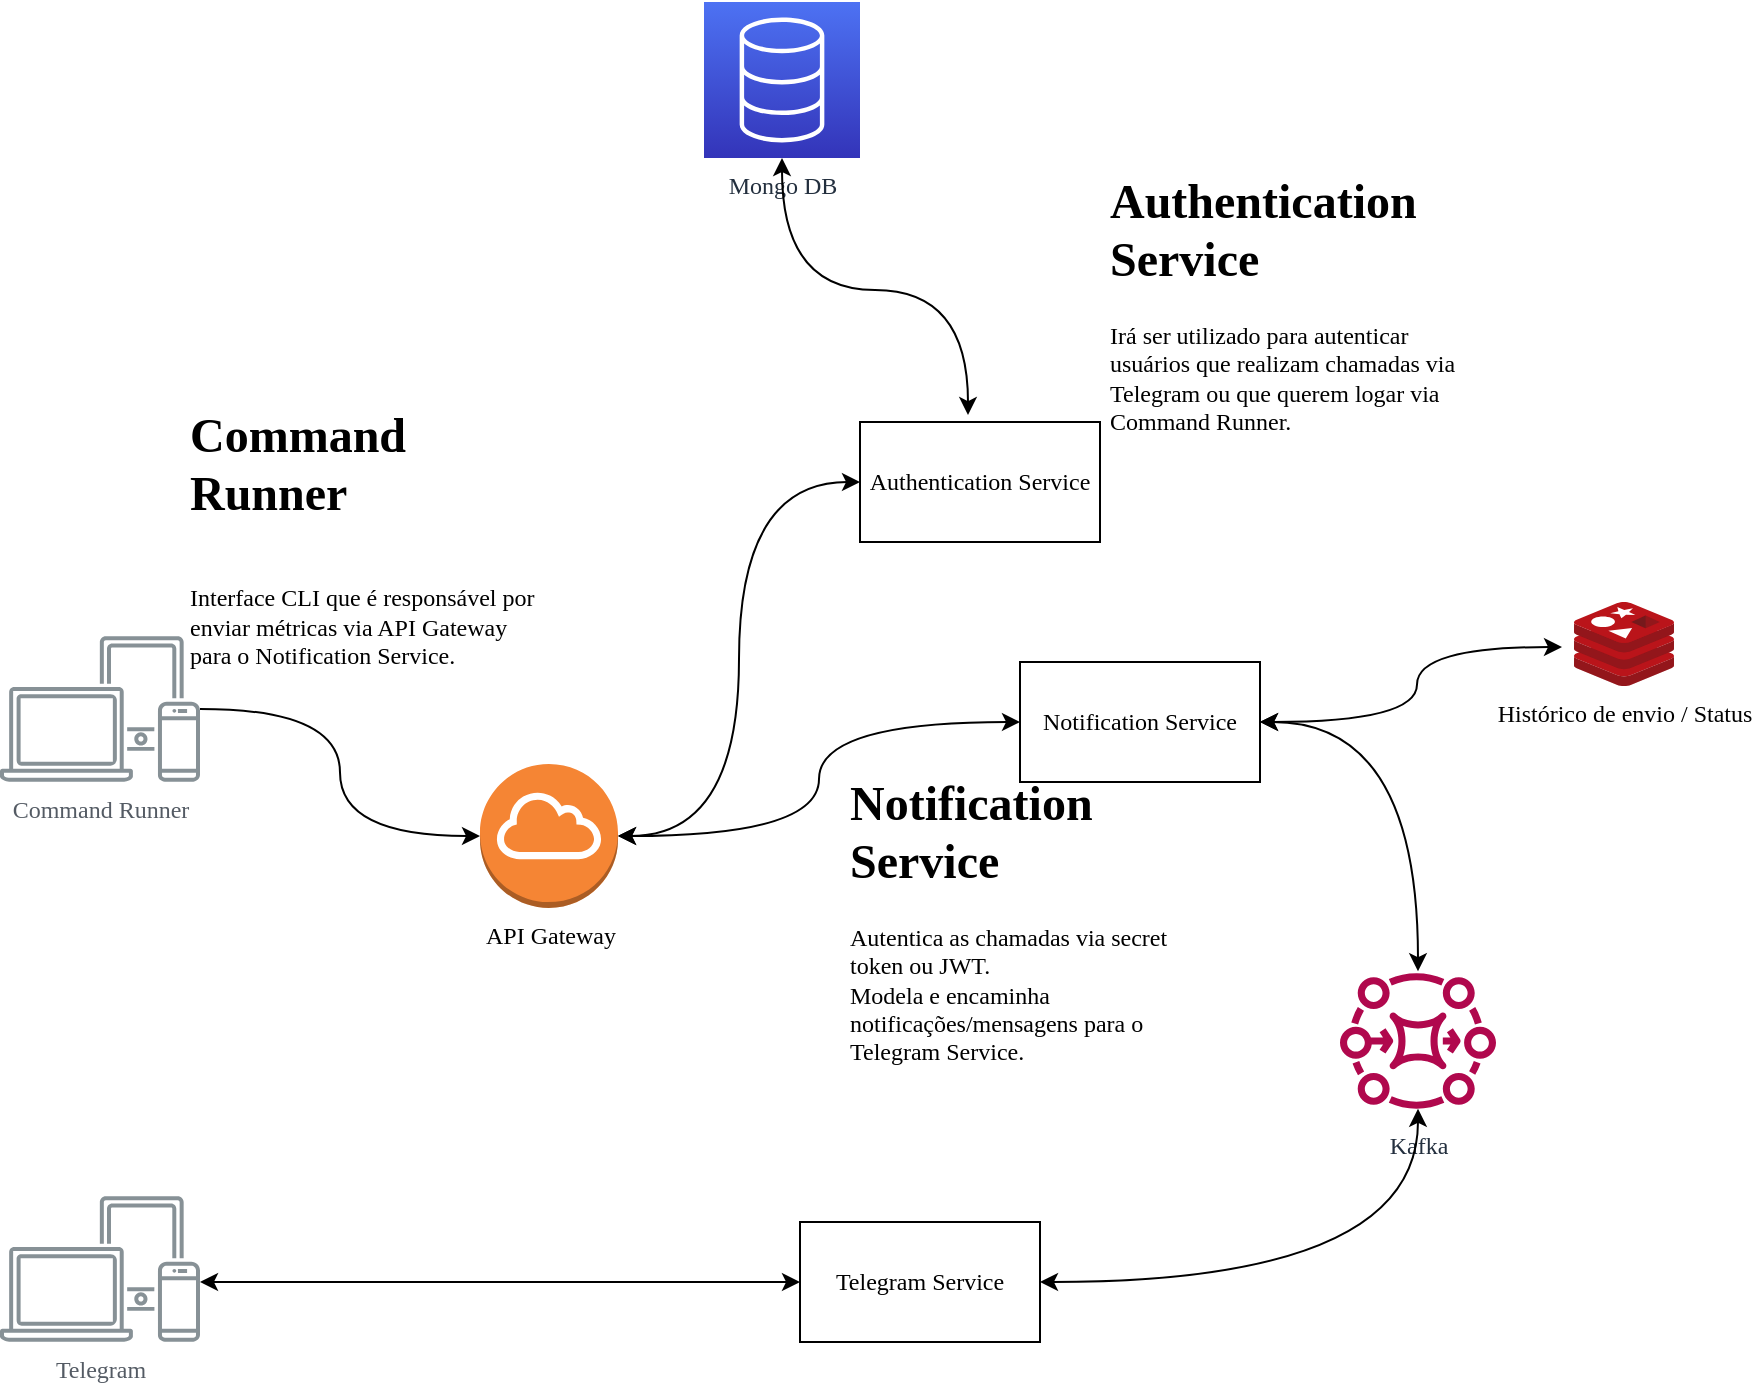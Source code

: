 <mxfile version="20.0.0" type="github">
  <diagram id="sdCJ4oUJvsJ84IJouLor" name="Page-1">
    <mxGraphModel dx="1026" dy="1687" grid="1" gridSize="10" guides="1" tooltips="1" connect="1" arrows="1" fold="1" page="1" pageScale="1" pageWidth="827" pageHeight="1169" math="0" shadow="0">
      <root>
        <mxCell id="0" />
        <mxCell id="1" parent="0" />
        <mxCell id="zKh06pZbWKSUOYs-atuF-6" value="" style="edgeStyle=orthogonalEdgeStyle;rounded=0;orthogonalLoop=1;jettySize=auto;html=1;fontFamily=Verdana;curved=1;" parent="1" source="zKh06pZbWKSUOYs-atuF-1" target="zKh06pZbWKSUOYs-atuF-5" edge="1">
          <mxGeometry relative="1" as="geometry" />
        </mxCell>
        <mxCell id="zKh06pZbWKSUOYs-atuF-1" value="Command Runner" style="sketch=0;outlineConnect=0;gradientColor=none;fontColor=#545B64;strokeColor=none;fillColor=#879196;dashed=0;verticalLabelPosition=bottom;verticalAlign=top;align=center;html=1;fontSize=12;fontStyle=0;aspect=fixed;shape=mxgraph.aws4.illustration_devices;pointerEvents=1;fontFamily=Verdana;" parent="1" vertex="1">
          <mxGeometry x="40" y="177" width="100" height="73" as="geometry" />
        </mxCell>
        <mxCell id="zKh06pZbWKSUOYs-atuF-5" value="API Gateway" style="outlineConnect=0;dashed=0;verticalLabelPosition=bottom;verticalAlign=top;align=center;html=1;shape=mxgraph.aws3.internet_gateway;fillColor=#F58534;gradientColor=none;fontFamily=Verdana;" parent="1" vertex="1">
          <mxGeometry x="280" y="241" width="69" height="72" as="geometry" />
        </mxCell>
        <mxCell id="zKh06pZbWKSUOYs-atuF-7" value="Authentication Service" style="rounded=0;whiteSpace=wrap;html=1;fontFamily=Verdana;" parent="1" vertex="1">
          <mxGeometry x="470" y="70" width="120" height="60" as="geometry" />
        </mxCell>
        <mxCell id="zKh06pZbWKSUOYs-atuF-12" value="" style="endArrow=classic;startArrow=classic;html=1;rounded=0;fontFamily=Verdana;exitX=1;exitY=0.5;exitDx=0;exitDy=0;exitPerimeter=0;entryX=0;entryY=0.5;entryDx=0;entryDy=0;edgeStyle=orthogonalEdgeStyle;curved=1;" parent="1" source="zKh06pZbWKSUOYs-atuF-5" target="zKh06pZbWKSUOYs-atuF-7" edge="1">
          <mxGeometry width="50" height="50" relative="1" as="geometry">
            <mxPoint x="510" y="300" as="sourcePoint" />
            <mxPoint x="560" y="250" as="targetPoint" />
          </mxGeometry>
        </mxCell>
        <mxCell id="zKh06pZbWKSUOYs-atuF-13" value="Notification Service" style="rounded=0;whiteSpace=wrap;html=1;fontFamily=Verdana;" parent="1" vertex="1">
          <mxGeometry x="550" y="190" width="120" height="60" as="geometry" />
        </mxCell>
        <mxCell id="zKh06pZbWKSUOYs-atuF-14" value="" style="endArrow=classic;startArrow=classic;html=1;rounded=0;fontFamily=Verdana;curved=1;exitX=1;exitY=0.5;exitDx=0;exitDy=0;exitPerimeter=0;entryX=0;entryY=0.5;entryDx=0;entryDy=0;edgeStyle=orthogonalEdgeStyle;" parent="1" source="zKh06pZbWKSUOYs-atuF-5" target="zKh06pZbWKSUOYs-atuF-13" edge="1">
          <mxGeometry width="50" height="50" relative="1" as="geometry">
            <mxPoint x="510" y="290" as="sourcePoint" />
            <mxPoint x="560" y="240" as="targetPoint" />
          </mxGeometry>
        </mxCell>
        <mxCell id="zKh06pZbWKSUOYs-atuF-17" value="Kafka" style="sketch=0;outlineConnect=0;fontColor=#232F3E;gradientColor=none;fillColor=#B0084D;strokeColor=none;dashed=0;verticalLabelPosition=bottom;verticalAlign=top;align=center;html=1;fontSize=12;fontStyle=0;aspect=fixed;pointerEvents=1;shape=mxgraph.aws4.mq_broker;fontFamily=Verdana;" parent="1" vertex="1">
          <mxGeometry x="710" y="340" width="78" height="78" as="geometry" />
        </mxCell>
        <mxCell id="zKh06pZbWKSUOYs-atuF-18" value="" style="endArrow=classic;startArrow=classic;html=1;rounded=0;fontFamily=Verdana;curved=1;exitX=1;exitY=0.5;exitDx=0;exitDy=0;edgeStyle=orthogonalEdgeStyle;" parent="1" source="zKh06pZbWKSUOYs-atuF-13" target="zKh06pZbWKSUOYs-atuF-17" edge="1">
          <mxGeometry width="50" height="50" relative="1" as="geometry">
            <mxPoint x="660" y="330" as="sourcePoint" />
            <mxPoint x="710" y="280" as="targetPoint" />
          </mxGeometry>
        </mxCell>
        <mxCell id="zKh06pZbWKSUOYs-atuF-19" value="Telegram Service" style="rounded=0;whiteSpace=wrap;html=1;fontFamily=Verdana;" parent="1" vertex="1">
          <mxGeometry x="440" y="470" width="120" height="60" as="geometry" />
        </mxCell>
        <mxCell id="zKh06pZbWKSUOYs-atuF-20" value="" style="endArrow=classic;startArrow=classic;html=1;rounded=0;fontFamily=Verdana;curved=1;exitX=1;exitY=0.5;exitDx=0;exitDy=0;edgeStyle=orthogonalEdgeStyle;" parent="1" source="zKh06pZbWKSUOYs-atuF-19" target="zKh06pZbWKSUOYs-atuF-17" edge="1">
          <mxGeometry width="50" height="50" relative="1" as="geometry">
            <mxPoint x="600" y="490" as="sourcePoint" />
            <mxPoint x="590" y="300" as="targetPoint" />
          </mxGeometry>
        </mxCell>
        <mxCell id="zKh06pZbWKSUOYs-atuF-21" value="&lt;h1&gt;Notification Service&lt;/h1&gt;&lt;div&gt;Autentica as chamadas via secret token ou JWT.&lt;/div&gt;&lt;div&gt;Modela e encaminha notificações/mensagens para o Telegram Service.&lt;/div&gt;" style="text;html=1;strokeColor=none;fillColor=none;spacing=5;spacingTop=-20;whiteSpace=wrap;overflow=hidden;rounded=0;fontFamily=Verdana;" parent="1" vertex="1">
          <mxGeometry x="460" y="241" width="190" height="159" as="geometry" />
        </mxCell>
        <mxCell id="zKh06pZbWKSUOYs-atuF-22" value="&lt;h1&gt;Command Runner&lt;/h1&gt;&lt;div&gt;&lt;br&gt;&lt;/div&gt;&lt;div&gt;Interface CLI que é responsável por enviar métricas via API Gateway para o Notification Service.&lt;/div&gt;" style="text;html=1;strokeColor=none;fillColor=none;spacing=5;spacingTop=-20;whiteSpace=wrap;overflow=hidden;rounded=0;fontFamily=Verdana;" parent="1" vertex="1">
          <mxGeometry x="130" y="57" width="190" height="153" as="geometry" />
        </mxCell>
        <mxCell id="zKh06pZbWKSUOYs-atuF-23" value="&lt;h1&gt;Authentication Service&lt;/h1&gt;&lt;div&gt;Irá ser utilizado para autenticar usuários que realizam chamadas via Telegram ou que querem logar via Command Runner.&lt;/div&gt;" style="text;html=1;strokeColor=none;fillColor=none;spacing=5;spacingTop=-20;whiteSpace=wrap;overflow=hidden;rounded=0;fontFamily=Verdana;" parent="1" vertex="1">
          <mxGeometry x="590" y="-60" width="190" height="143" as="geometry" />
        </mxCell>
        <mxCell id="zKh06pZbWKSUOYs-atuF-24" value="Mongo DB" style="sketch=0;points=[[0,0,0],[0.25,0,0],[0.5,0,0],[0.75,0,0],[1,0,0],[0,1,0],[0.25,1,0],[0.5,1,0],[0.75,1,0],[1,1,0],[0,0.25,0],[0,0.5,0],[0,0.75,0],[1,0.25,0],[1,0.5,0],[1,0.75,0]];outlineConnect=0;fontColor=#232F3E;gradientColor=#4D72F3;gradientDirection=north;fillColor=#3334B9;strokeColor=#ffffff;dashed=0;verticalLabelPosition=bottom;verticalAlign=top;align=center;html=1;fontSize=12;fontStyle=0;aspect=fixed;shape=mxgraph.aws4.resourceIcon;resIcon=mxgraph.aws4.database;fontFamily=Verdana;" parent="1" vertex="1">
          <mxGeometry x="392" y="-140" width="78" height="78" as="geometry" />
        </mxCell>
        <mxCell id="zKh06pZbWKSUOYs-atuF-25" value="" style="endArrow=classic;startArrow=classic;html=1;rounded=0;fontFamily=Verdana;curved=1;entryX=0.5;entryY=1;entryDx=0;entryDy=0;entryPerimeter=0;exitX=0.45;exitY=-0.058;exitDx=0;exitDy=0;exitPerimeter=0;edgeStyle=orthogonalEdgeStyle;" parent="1" source="zKh06pZbWKSUOYs-atuF-7" target="zKh06pZbWKSUOYs-atuF-24" edge="1">
          <mxGeometry width="50" height="50" relative="1" as="geometry">
            <mxPoint x="410" y="30" as="sourcePoint" />
            <mxPoint x="460" y="-20" as="targetPoint" />
          </mxGeometry>
        </mxCell>
        <mxCell id="zKh06pZbWKSUOYs-atuF-26" value="Histórico de envio / Status" style="sketch=0;aspect=fixed;html=1;points=[];align=center;image;fontSize=12;image=img/lib/mscae/Cache_Redis_Product.svg;fontFamily=Verdana;" parent="1" vertex="1">
          <mxGeometry x="827" y="160" width="50" height="42" as="geometry" />
        </mxCell>
        <mxCell id="zKh06pZbWKSUOYs-atuF-27" value="" style="endArrow=classic;startArrow=classic;html=1;rounded=0;fontFamily=Verdana;curved=1;entryX=-0.12;entryY=0.536;entryDx=0;entryDy=0;entryPerimeter=0;exitX=1;exitY=0.5;exitDx=0;exitDy=0;edgeStyle=orthogonalEdgeStyle;" parent="1" source="zKh06pZbWKSUOYs-atuF-13" target="zKh06pZbWKSUOYs-atuF-26" edge="1">
          <mxGeometry width="50" height="50" relative="1" as="geometry">
            <mxPoint x="750" y="240" as="sourcePoint" />
            <mxPoint x="800" y="190" as="targetPoint" />
          </mxGeometry>
        </mxCell>
        <mxCell id="zKh06pZbWKSUOYs-atuF-28" value="Telegram" style="sketch=0;outlineConnect=0;gradientColor=none;fontColor=#545B64;strokeColor=none;fillColor=#879196;dashed=0;verticalLabelPosition=bottom;verticalAlign=top;align=center;html=1;fontSize=12;fontStyle=0;aspect=fixed;shape=mxgraph.aws4.illustration_devices;pointerEvents=1;fontFamily=Verdana;" parent="1" vertex="1">
          <mxGeometry x="40" y="457" width="100" height="73" as="geometry" />
        </mxCell>
        <mxCell id="zKh06pZbWKSUOYs-atuF-29" value="" style="endArrow=classic;startArrow=classic;html=1;rounded=0;fontFamily=Verdana;curved=1;entryX=0;entryY=0.5;entryDx=0;entryDy=0;exitX=1;exitY=0.589;exitDx=0;exitDy=0;exitPerimeter=0;edgeStyle=orthogonalEdgeStyle;" parent="1" source="zKh06pZbWKSUOYs-atuF-28" target="zKh06pZbWKSUOYs-atuF-19" edge="1">
          <mxGeometry width="50" height="50" relative="1" as="geometry">
            <mxPoint x="260" y="518.5" as="sourcePoint" />
            <mxPoint x="310" y="468.5" as="targetPoint" />
          </mxGeometry>
        </mxCell>
      </root>
    </mxGraphModel>
  </diagram>
</mxfile>

